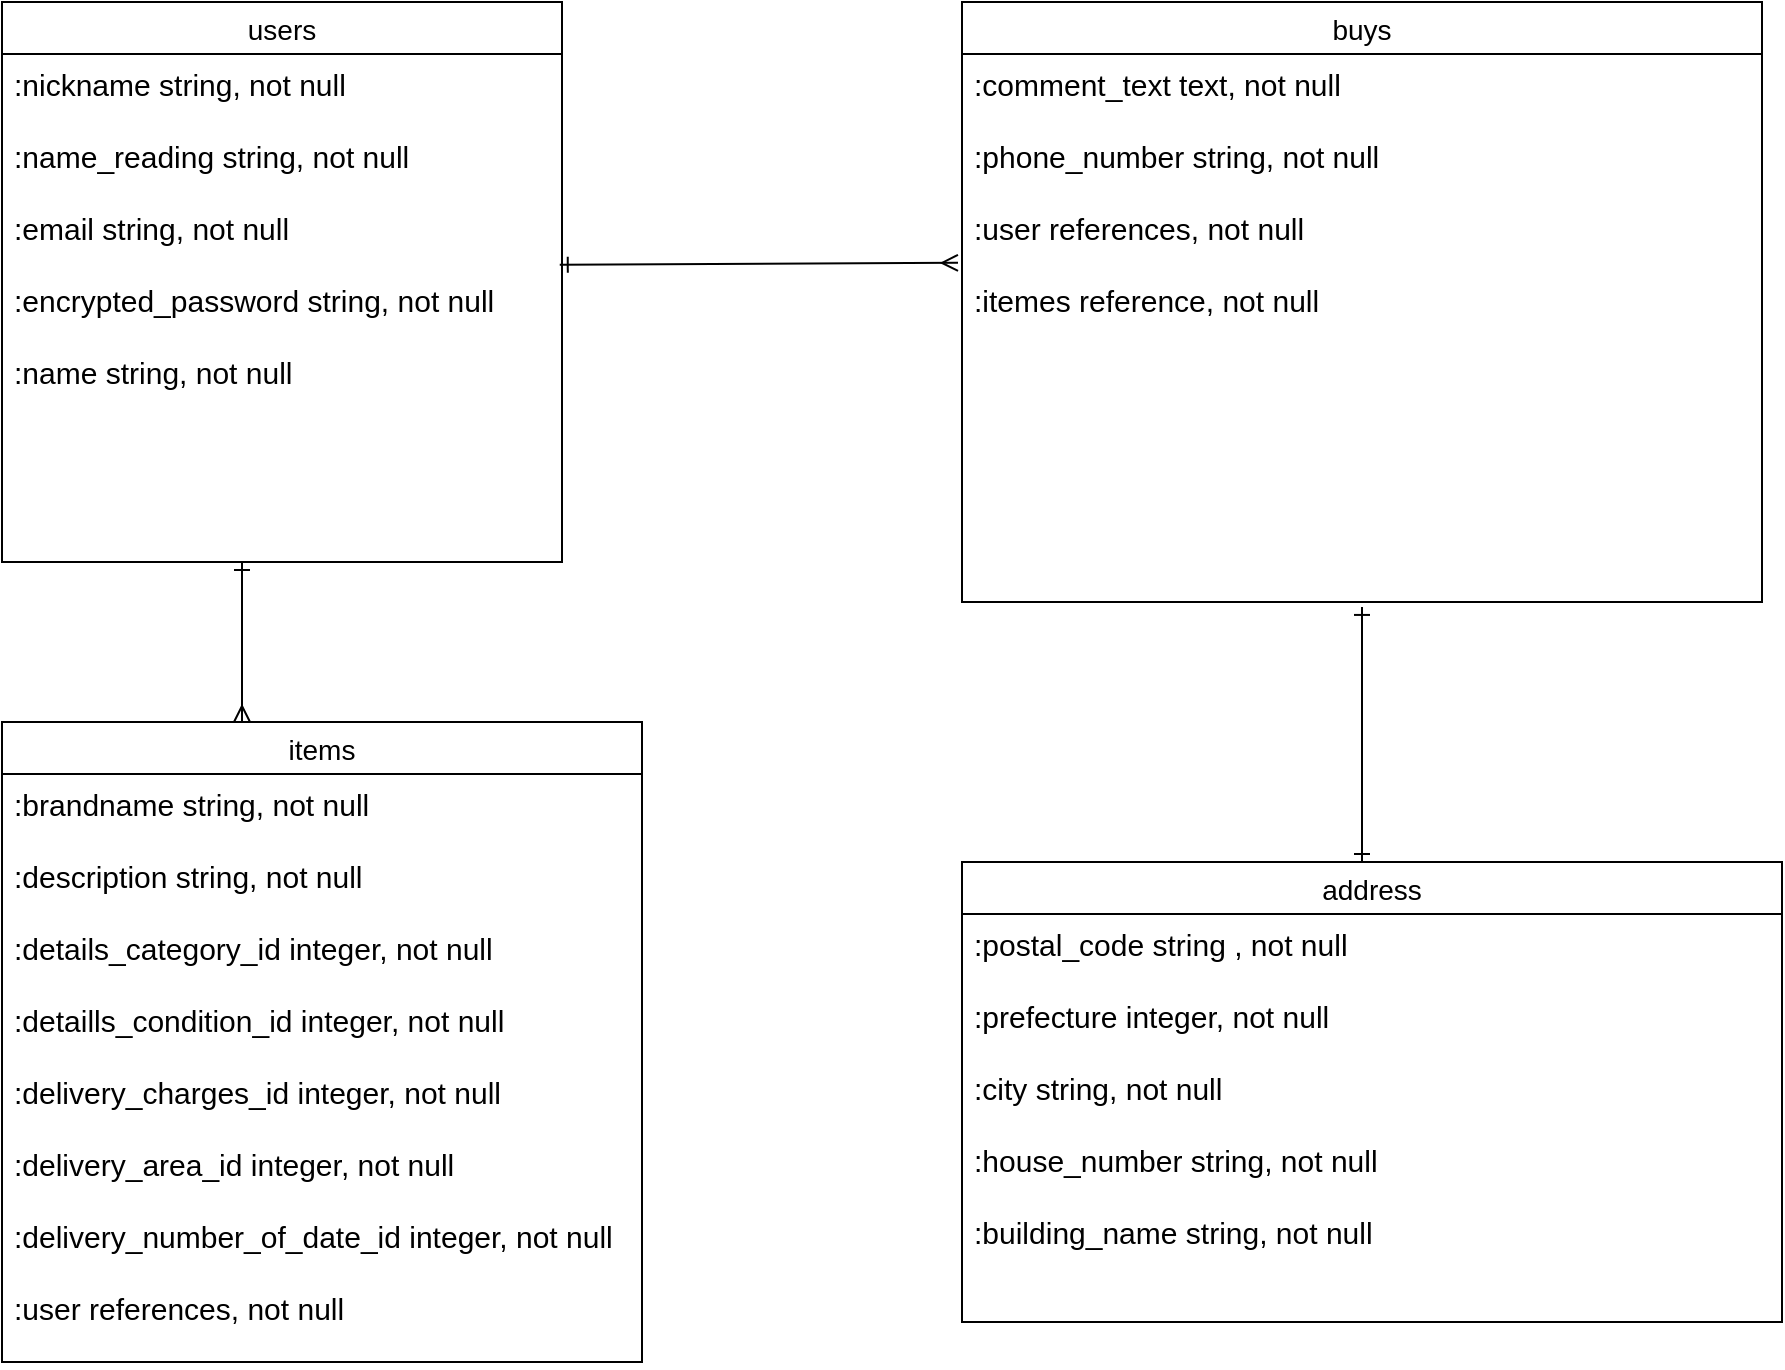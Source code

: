 <mxfile>
    <diagram id="FYxpz3a2YtuOV7k_-_LT" name="ページ1">
        <mxGraphModel dx="1138" dy="680" grid="1" gridSize="10" guides="1" tooltips="1" connect="1" arrows="1" fold="1" page="1" pageScale="1" pageWidth="1169" pageHeight="827" math="0" shadow="0">
            <root>
                <mxCell id="0"/>
                <mxCell id="1" parent="0"/>
                <mxCell id="109" value="users" style="swimlane;fontStyle=0;childLayout=stackLayout;horizontal=1;startSize=26;horizontalStack=0;resizeParent=1;resizeParentMax=0;resizeLast=0;collapsible=1;marginBottom=0;align=center;fontSize=14;" parent="1" vertex="1">
                    <mxGeometry x="40" y="40" width="280" height="280" as="geometry"/>
                </mxCell>
                <mxCell id="110" value=":nickname string, not null&#10;&#10;:name_reading string, not null&#10;&#10;:email string, not null&#10;&#10;:encrypted_password string, not null&#10;&#10;:name string, not null&#10;&#10;&#10;&#10;&#10;&#10;&#10;&#10;&#10;&#10;:birthdate datetime, not null" style="text;strokeColor=none;fillColor=none;spacingLeft=4;spacingRight=4;overflow=hidden;rotatable=0;points=[[0,0.5],[1,0.5]];portConstraint=eastwest;fontSize=15;" parent="109" vertex="1">
                    <mxGeometry y="26" width="280" height="254" as="geometry"/>
                </mxCell>
                <mxCell id="117" value="buys" style="swimlane;fontStyle=0;childLayout=stackLayout;horizontal=1;startSize=26;horizontalStack=0;resizeParent=1;resizeParentMax=0;resizeLast=0;collapsible=1;marginBottom=0;align=center;fontSize=14;" parent="1" vertex="1">
                    <mxGeometry x="520" y="40" width="400" height="300" as="geometry"/>
                </mxCell>
                <mxCell id="118" value=":comment_text text, not null&#10;&#10;:phone_number string, not null&#10;&#10;:user references, not null&#10;&#10;:itemes reference, not null" style="text;strokeColor=none;fillColor=none;spacingLeft=4;spacingRight=4;overflow=hidden;rotatable=0;points=[[0,0.5],[1,0.5]];portConstraint=eastwest;fontSize=15;" parent="117" vertex="1">
                    <mxGeometry y="26" width="400" height="274" as="geometry"/>
                </mxCell>
                <mxCell id="141" value="" style="endArrow=ERmany;html=1;rounded=0;fontSize=12;strokeColor=default;entryX=-0.005;entryY=0.381;entryDx=0;entryDy=0;entryPerimeter=0;exitX=0.996;exitY=0.415;exitDx=0;exitDy=0;exitPerimeter=0;endFill=0;startArrow=ERone;startFill=0;" parent="1" source="110" target="118" edge="1">
                    <mxGeometry relative="1" as="geometry">
                        <mxPoint x="330" y="170" as="sourcePoint"/>
                        <mxPoint x="380" y="170" as="targetPoint"/>
                    </mxGeometry>
                </mxCell>
                <mxCell id="142" value="" style="endArrow=ERmany;html=1;rounded=0;fontSize=12;strokeColor=default;endFill=0;startArrow=none;startFill=0;" parent="1" source="113" edge="1">
                    <mxGeometry relative="1" as="geometry">
                        <mxPoint x="160" y="320" as="sourcePoint"/>
                        <mxPoint x="160" y="400" as="targetPoint"/>
                    </mxGeometry>
                </mxCell>
                <mxCell id="156" value="address" style="swimlane;fontStyle=0;childLayout=stackLayout;horizontal=1;startSize=26;horizontalStack=0;resizeParent=1;resizeParentMax=0;resizeLast=0;collapsible=1;marginBottom=0;align=center;fontSize=14;" parent="1" vertex="1">
                    <mxGeometry x="520" y="470" width="410" height="230" as="geometry"/>
                </mxCell>
                <mxCell id="157" value=":postal_code string , not null&#10;&#10;:prefecture integer, not null&#10;&#10;:city string, not null&#10;&#10;:house_number string, not null&#10;&#10;:building_name string, not null" style="text;strokeColor=none;fillColor=none;spacingLeft=4;spacingRight=4;overflow=hidden;rotatable=0;points=[[0,0.5],[1,0.5]];portConstraint=eastwest;fontSize=15;" parent="156" vertex="1">
                    <mxGeometry y="26" width="410" height="204" as="geometry"/>
                </mxCell>
                <mxCell id="160" value="" style="endArrow=ERone;html=1;rounded=0;fontSize=12;strokeColor=default;exitX=0.5;exitY=1.009;exitDx=0;exitDy=0;exitPerimeter=0;startArrow=ERone;startFill=0;endFill=0;" parent="1" source="118" edge="1">
                    <mxGeometry relative="1" as="geometry">
                        <mxPoint x="390" y="360" as="sourcePoint"/>
                        <mxPoint x="720" y="470" as="targetPoint"/>
                    </mxGeometry>
                </mxCell>
                <mxCell id="113" value="items" style="swimlane;fontStyle=0;childLayout=stackLayout;horizontal=1;startSize=26;horizontalStack=0;resizeParent=1;resizeParentMax=0;resizeLast=0;collapsible=1;marginBottom=0;align=center;fontSize=14;" parent="1" vertex="1">
                    <mxGeometry x="40" y="400" width="320" height="320" as="geometry"/>
                </mxCell>
                <mxCell id="114" value=":brandname string, not null&#10;&#10;:description string, not null&#10;&#10;:details_category_id integer, not null&#10;&#10;:detaills_condition_id integer, not null&#10;&#10;:delivery_charges_id integer, not null&#10;&#10;:delivery_area_id integer, not null&#10;&#10;:delivery_number_of_date_id integer, not null&#10;&#10;:user references, not null" style="text;strokeColor=none;fillColor=none;spacingLeft=4;spacingRight=4;overflow=hidden;rotatable=0;points=[[0,0.5],[1,0.5]];portConstraint=eastwest;fontSize=15;" parent="113" vertex="1">
                    <mxGeometry y="26" width="320" height="294" as="geometry"/>
                </mxCell>
                <mxCell id="161" value="" style="endArrow=ERmany;html=1;rounded=0;fontSize=12;strokeColor=default;endFill=0;startArrow=ERone;startFill=0;" parent="1" edge="1">
                    <mxGeometry relative="1" as="geometry">
                        <mxPoint x="160" y="320" as="sourcePoint"/>
                        <mxPoint x="160" y="400" as="targetPoint"/>
                    </mxGeometry>
                </mxCell>
            </root>
        </mxGraphModel>
    </diagram>
</mxfile>